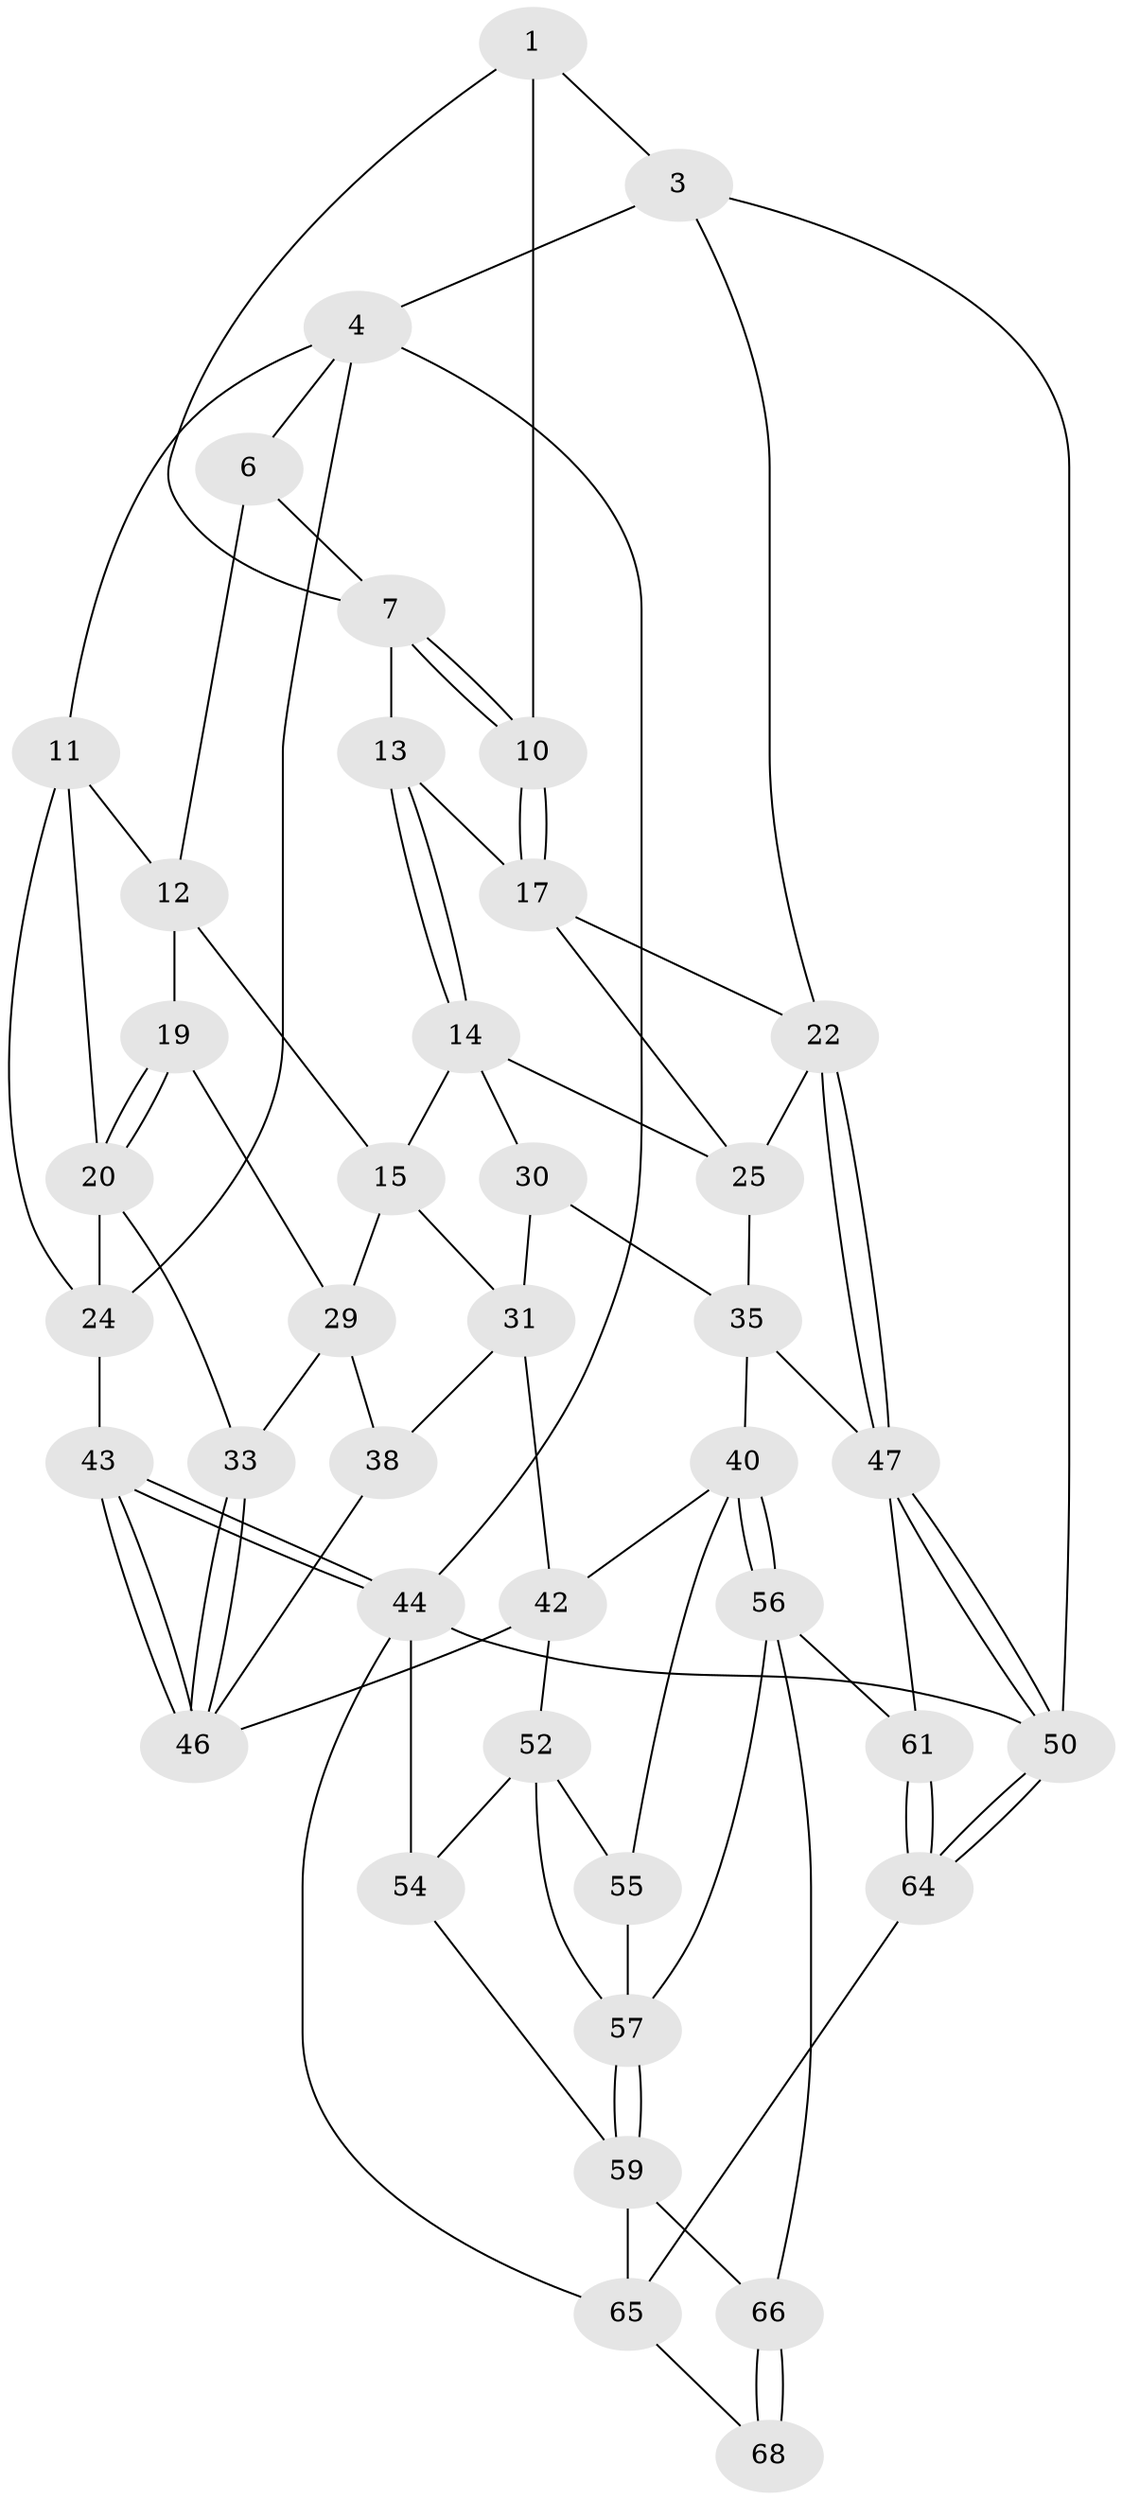 // Generated by graph-tools (version 1.1) at 2025/24/03/03/25 07:24:31]
// undirected, 41 vertices, 89 edges
graph export_dot {
graph [start="1"]
  node [color=gray90,style=filled];
  1 [pos="+0.4701913926405978+0",super="+2"];
  3 [pos="+1+0"];
  4 [pos="+0+0",super="+5"];
  6 [pos="+0.444423263045287+0",super="+9"];
  7 [pos="+0.6525068454858941+0.18276929471774642",super="+8"];
  10 [pos="+0.7728184526569694+0.17122694884038533"];
  11 [pos="+0.19749395910413137+0.1396504110685054",super="+21"];
  12 [pos="+0.375705221222443+0.14644915060671884",super="+16"];
  13 [pos="+0.5468876229284808+0.2777348940364772"];
  14 [pos="+0.5362428636926022+0.3281150234693887",super="+26"];
  15 [pos="+0.4681751978383178+0.3392950044883023",super="+28"];
  17 [pos="+0.772076091566827+0.2215620912492041",super="+18"];
  19 [pos="+0.32713647082312824+0.2859437087239612"];
  20 [pos="+0.19689268608575236+0.3668344515718557",super="+34"];
  22 [pos="+1+0.35641286942315586",super="+23"];
  24 [pos="+0+0.16619835119718085",super="+39"];
  25 [pos="+0.638777830059172+0.3378033319723612",super="+27"];
  29 [pos="+0.39768204592940426+0.407184126949312",super="+32"];
  30 [pos="+0.5678778232341642+0.4252265457115789"];
  31 [pos="+0.43065654035798917+0.45030509354238574",super="+37"];
  33 [pos="+0.22117890556898104+0.446329145123361"];
  35 [pos="+0.7496152300549993+0.5843811844321903",super="+36"];
  38 [pos="+0.2458470811275486+0.5250712723589469"];
  40 [pos="+0.5491601138414353+0.6681617302453036",super="+41"];
  42 [pos="+0.45268028004901434+0.5789009042577077",super="+51"];
  43 [pos="+0+0.5628641647836413"];
  44 [pos="+0+0.5843265555668467",super="+45"];
  46 [pos="+0+0.5497258559774442",super="+49"];
  47 [pos="+1+0.5983558190933133",super="+48"];
  50 [pos="+1+1"];
  52 [pos="+0.2409597051236872+0.6377744290777454",super="+53"];
  54 [pos="+0.05600917925072208+0.6738112079422941"];
  55 [pos="+0.45377826764939594+0.6342530861837465"];
  56 [pos="+0.5397310931160219+0.6912123666121449",super="+63"];
  57 [pos="+0.2577273011558788+0.7549546593016542",super="+58"];
  59 [pos="+0.25540399356721705+0.779733394403955",super="+60"];
  61 [pos="+0.7887645351454748+0.7779606829974025",super="+62"];
  64 [pos="+1+1",super="+70"];
  65 [pos="+0+1",super="+69"];
  66 [pos="+0.5112479816596243+0.7977158940993632",super="+67"];
  68 [pos="+0.4556951247549758+1"];
  1 -- 7;
  1 -- 10;
  1 -- 3;
  3 -- 4;
  3 -- 22;
  3 -- 50;
  4 -- 24;
  4 -- 44;
  4 -- 11;
  4 -- 6;
  6 -- 12;
  6 -- 7;
  7 -- 10;
  7 -- 10;
  7 -- 13;
  10 -- 17;
  10 -- 17;
  11 -- 12;
  11 -- 24;
  11 -- 20;
  12 -- 19;
  12 -- 15;
  13 -- 14;
  13 -- 14;
  13 -- 17;
  14 -- 15;
  14 -- 25;
  14 -- 30;
  15 -- 31;
  15 -- 29;
  17 -- 25;
  17 -- 22;
  19 -- 20;
  19 -- 20;
  19 -- 29;
  20 -- 33;
  20 -- 24;
  22 -- 47;
  22 -- 47;
  22 -- 25;
  24 -- 43;
  25 -- 35;
  29 -- 33;
  29 -- 38;
  30 -- 31;
  30 -- 35;
  31 -- 42;
  31 -- 38;
  33 -- 46;
  33 -- 46;
  35 -- 47;
  35 -- 40;
  38 -- 46;
  40 -- 56;
  40 -- 56;
  40 -- 42;
  40 -- 55;
  42 -- 52;
  42 -- 46;
  43 -- 44;
  43 -- 44;
  43 -- 46;
  43 -- 46;
  44 -- 54;
  44 -- 65;
  44 -- 50;
  47 -- 50;
  47 -- 50;
  47 -- 61;
  50 -- 64;
  50 -- 64;
  52 -- 55;
  52 -- 57;
  52 -- 54;
  54 -- 59;
  55 -- 57;
  56 -- 57;
  56 -- 66;
  56 -- 61;
  57 -- 59;
  57 -- 59;
  59 -- 66;
  59 -- 65;
  61 -- 64 [weight=2];
  61 -- 64;
  64 -- 65;
  65 -- 68;
  66 -- 68 [weight=2];
  66 -- 68;
}
